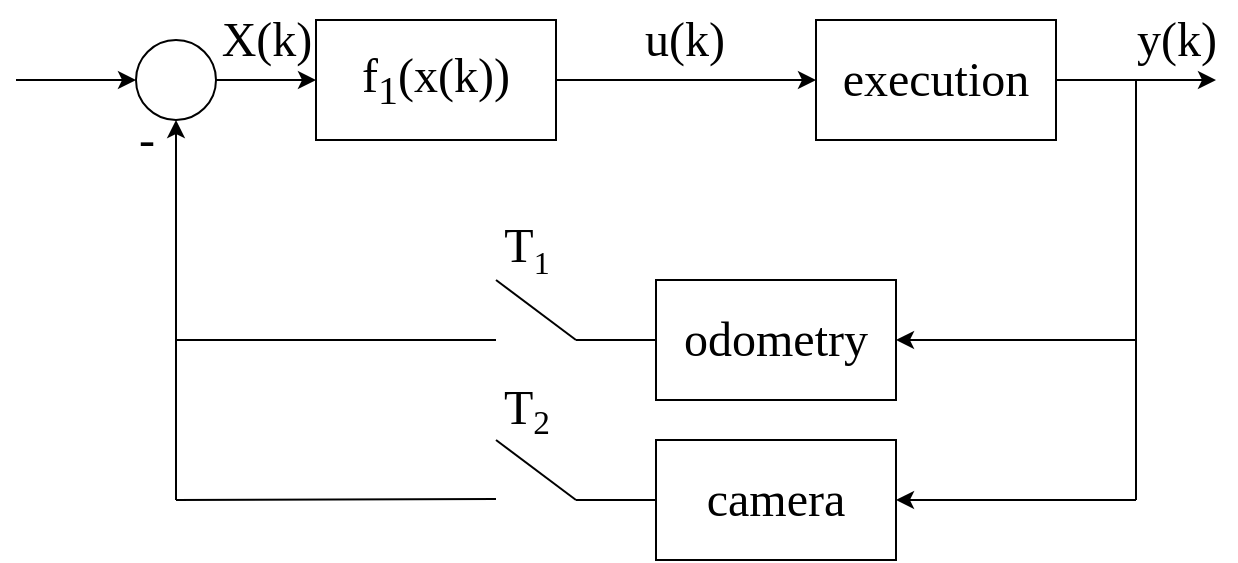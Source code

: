 <mxfile version="20.6.2" type="device"><diagram id="27HcMeHQ9Vk8HcgmzzvS" name="第 1 页"><mxGraphModel dx="1038" dy="547" grid="1" gridSize="10" guides="1" tooltips="1" connect="1" arrows="1" fold="1" page="1" pageScale="1" pageWidth="827" pageHeight="1169" math="0" shadow="0"><root><mxCell id="0"/><mxCell id="1" parent="0"/><mxCell id="vxSceUtqSG5UeswM3cWj-3" style="edgeStyle=orthogonalEdgeStyle;rounded=0;orthogonalLoop=1;jettySize=auto;html=1;exitX=1;exitY=0.5;exitDx=0;exitDy=0;fontFamily=Times New Roman;fontSize=24;" edge="1" parent="1" source="vxSceUtqSG5UeswM3cWj-1"><mxGeometry relative="1" as="geometry"><mxPoint x="680" y="190" as="targetPoint"/></mxGeometry></mxCell><mxCell id="vxSceUtqSG5UeswM3cWj-1" value="&lt;font style=&quot;font-size: 24px;&quot; face=&quot;Times New Roman&quot;&gt;execution&lt;/font&gt;" style="rounded=0;whiteSpace=wrap;html=1;" vertex="1" parent="1"><mxGeometry x="480" y="160" width="120" height="60" as="geometry"/></mxCell><mxCell id="vxSceUtqSG5UeswM3cWj-4" value="y(k)" style="text;html=1;align=center;verticalAlign=middle;resizable=0;points=[];autosize=1;strokeColor=none;fillColor=none;fontSize=24;fontFamily=Times New Roman;" vertex="1" parent="1"><mxGeometry x="630" y="150" width="60" height="40" as="geometry"/></mxCell><mxCell id="vxSceUtqSG5UeswM3cWj-7" style="edgeStyle=orthogonalEdgeStyle;rounded=0;orthogonalLoop=1;jettySize=auto;html=1;exitX=1;exitY=0.5;exitDx=0;exitDy=0;entryX=0;entryY=0.5;entryDx=0;entryDy=0;fontFamily=Times New Roman;fontSize=24;" edge="1" parent="1" source="vxSceUtqSG5UeswM3cWj-6" target="vxSceUtqSG5UeswM3cWj-1"><mxGeometry relative="1" as="geometry"/></mxCell><mxCell id="vxSceUtqSG5UeswM3cWj-6" value="f&lt;sub&gt;1&lt;/sub&gt;(x(k))" style="rounded=0;whiteSpace=wrap;html=1;fontFamily=Times New Roman;fontSize=24;" vertex="1" parent="1"><mxGeometry x="230" y="160" width="120" height="60" as="geometry"/></mxCell><mxCell id="vxSceUtqSG5UeswM3cWj-8" value="u(k)" style="text;html=1;align=center;verticalAlign=middle;resizable=0;points=[];autosize=1;strokeColor=none;fillColor=none;fontSize=24;fontFamily=Times New Roman;" vertex="1" parent="1"><mxGeometry x="384" y="150" width="60" height="40" as="geometry"/></mxCell><mxCell id="vxSceUtqSG5UeswM3cWj-9" value="odometry" style="rounded=0;whiteSpace=wrap;html=1;fontFamily=Times New Roman;fontSize=24;" vertex="1" parent="1"><mxGeometry x="400" y="290" width="120" height="60" as="geometry"/></mxCell><mxCell id="vxSceUtqSG5UeswM3cWj-10" value="" style="endArrow=none;html=1;rounded=0;fontFamily=Times New Roman;fontSize=24;" edge="1" parent="1"><mxGeometry width="50" height="50" relative="1" as="geometry"><mxPoint x="640" y="400" as="sourcePoint"/><mxPoint x="640" y="190" as="targetPoint"/></mxGeometry></mxCell><mxCell id="vxSceUtqSG5UeswM3cWj-11" value="camera" style="rounded=0;whiteSpace=wrap;html=1;fontFamily=Times New Roman;fontSize=24;" vertex="1" parent="1"><mxGeometry x="400" y="370" width="120" height="60" as="geometry"/></mxCell><mxCell id="vxSceUtqSG5UeswM3cWj-12" value="" style="endArrow=classic;html=1;rounded=0;fontFamily=Times New Roman;fontSize=24;entryX=1;entryY=0.5;entryDx=0;entryDy=0;" edge="1" parent="1" target="vxSceUtqSG5UeswM3cWj-9"><mxGeometry width="50" height="50" relative="1" as="geometry"><mxPoint x="640" y="320" as="sourcePoint"/><mxPoint x="660" y="280" as="targetPoint"/></mxGeometry></mxCell><mxCell id="vxSceUtqSG5UeswM3cWj-13" value="" style="endArrow=classic;html=1;rounded=0;fontFamily=Times New Roman;fontSize=24;entryX=1;entryY=0.5;entryDx=0;entryDy=0;" edge="1" parent="1" target="vxSceUtqSG5UeswM3cWj-11"><mxGeometry width="50" height="50" relative="1" as="geometry"><mxPoint x="640" y="400" as="sourcePoint"/><mxPoint x="550" y="400" as="targetPoint"/></mxGeometry></mxCell><mxCell id="vxSceUtqSG5UeswM3cWj-14" value="" style="endArrow=none;html=1;rounded=0;fontFamily=Times New Roman;fontSize=24;exitX=0;exitY=0.5;exitDx=0;exitDy=0;" edge="1" parent="1" source="vxSceUtqSG5UeswM3cWj-9"><mxGeometry width="50" height="50" relative="1" as="geometry"><mxPoint x="390" y="300" as="sourcePoint"/><mxPoint x="360" y="320" as="targetPoint"/></mxGeometry></mxCell><mxCell id="vxSceUtqSG5UeswM3cWj-15" value="" style="endArrow=none;html=1;rounded=0;fontFamily=Times New Roman;fontSize=24;exitX=0;exitY=0.5;exitDx=0;exitDy=0;" edge="1" parent="1" source="vxSceUtqSG5UeswM3cWj-11"><mxGeometry width="50" height="50" relative="1" as="geometry"><mxPoint x="340" y="430" as="sourcePoint"/><mxPoint x="360" y="400" as="targetPoint"/></mxGeometry></mxCell><mxCell id="vxSceUtqSG5UeswM3cWj-16" value="" style="endArrow=none;html=1;rounded=0;fontFamily=Times New Roman;fontSize=24;" edge="1" parent="1"><mxGeometry width="50" height="50" relative="1" as="geometry"><mxPoint x="360" y="320" as="sourcePoint"/><mxPoint x="320" y="290" as="targetPoint"/></mxGeometry></mxCell><mxCell id="vxSceUtqSG5UeswM3cWj-18" value="" style="endArrow=none;html=1;rounded=0;fontFamily=Times New Roman;fontSize=24;" edge="1" parent="1"><mxGeometry width="50" height="50" relative="1" as="geometry"><mxPoint x="360" y="400" as="sourcePoint"/><mxPoint x="320" y="370" as="targetPoint"/></mxGeometry></mxCell><mxCell id="vxSceUtqSG5UeswM3cWj-19" value="T&lt;sub&gt;&lt;font style=&quot;font-size: 16px;&quot;&gt;1&lt;/font&gt;&lt;/sub&gt;" style="text;html=1;align=center;verticalAlign=middle;resizable=0;points=[];autosize=1;strokeColor=none;fillColor=none;fontSize=24;fontFamily=Times New Roman;" vertex="1" parent="1"><mxGeometry x="310" y="250" width="50" height="50" as="geometry"/></mxCell><mxCell id="vxSceUtqSG5UeswM3cWj-20" value="T&lt;span style=&quot;font-size: 20px;&quot;&gt;&lt;sub&gt;2&lt;/sub&gt;&lt;/span&gt;" style="text;html=1;align=center;verticalAlign=middle;resizable=0;points=[];autosize=1;strokeColor=none;fillColor=none;fontSize=24;fontFamily=Times New Roman;" vertex="1" parent="1"><mxGeometry x="310" y="330" width="50" height="50" as="geometry"/></mxCell><mxCell id="vxSceUtqSG5UeswM3cWj-21" value="" style="endArrow=none;html=1;rounded=0;fontFamily=Times New Roman;fontSize=16;" edge="1" parent="1"><mxGeometry width="50" height="50" relative="1" as="geometry"><mxPoint x="320" y="320" as="sourcePoint"/><mxPoint x="160" y="320" as="targetPoint"/></mxGeometry></mxCell><mxCell id="vxSceUtqSG5UeswM3cWj-22" value="" style="endArrow=none;html=1;rounded=0;fontFamily=Times New Roman;fontSize=16;" edge="1" parent="1"><mxGeometry width="50" height="50" relative="1" as="geometry"><mxPoint x="320" y="399.5" as="sourcePoint"/><mxPoint x="160" y="400" as="targetPoint"/></mxGeometry></mxCell><mxCell id="vxSceUtqSG5UeswM3cWj-26" style="edgeStyle=orthogonalEdgeStyle;rounded=0;orthogonalLoop=1;jettySize=auto;html=1;exitX=1;exitY=0.5;exitDx=0;exitDy=0;entryX=0;entryY=0.5;entryDx=0;entryDy=0;fontFamily=Times New Roman;fontSize=16;" edge="1" parent="1" source="vxSceUtqSG5UeswM3cWj-24" target="vxSceUtqSG5UeswM3cWj-6"><mxGeometry relative="1" as="geometry"/></mxCell><mxCell id="vxSceUtqSG5UeswM3cWj-24" value="" style="ellipse;whiteSpace=wrap;html=1;aspect=fixed;fontFamily=Times New Roman;fontSize=16;" vertex="1" parent="1"><mxGeometry x="140" y="170" width="40" height="40" as="geometry"/></mxCell><mxCell id="vxSceUtqSG5UeswM3cWj-25" value="" style="endArrow=classic;html=1;rounded=0;fontFamily=Times New Roman;fontSize=16;entryX=0.5;entryY=1;entryDx=0;entryDy=0;" edge="1" parent="1" target="vxSceUtqSG5UeswM3cWj-24"><mxGeometry width="50" height="50" relative="1" as="geometry"><mxPoint x="160" y="400" as="sourcePoint"/><mxPoint x="150" y="260" as="targetPoint"/></mxGeometry></mxCell><mxCell id="vxSceUtqSG5UeswM3cWj-27" value="" style="endArrow=classic;html=1;rounded=0;fontFamily=Times New Roman;fontSize=16;entryX=0;entryY=0.5;entryDx=0;entryDy=0;" edge="1" parent="1" target="vxSceUtqSG5UeswM3cWj-24"><mxGeometry width="50" height="50" relative="1" as="geometry"><mxPoint x="80" y="190" as="sourcePoint"/><mxPoint x="130" y="160" as="targetPoint"/></mxGeometry></mxCell><mxCell id="vxSceUtqSG5UeswM3cWj-28" value="&lt;font style=&quot;font-size: 24px;&quot;&gt;X(k)&lt;/font&gt;" style="text;html=1;align=center;verticalAlign=middle;resizable=0;points=[];autosize=1;strokeColor=none;fillColor=none;fontSize=16;fontFamily=Times New Roman;" vertex="1" parent="1"><mxGeometry x="170" y="150" width="70" height="40" as="geometry"/></mxCell><mxCell id="vxSceUtqSG5UeswM3cWj-29" value="-" style="text;html=1;align=center;verticalAlign=middle;resizable=0;points=[];autosize=1;strokeColor=none;fillColor=none;fontSize=24;fontFamily=Times New Roman;" vertex="1" parent="1"><mxGeometry x="130" y="200" width="30" height="40" as="geometry"/></mxCell></root></mxGraphModel></diagram></mxfile>
